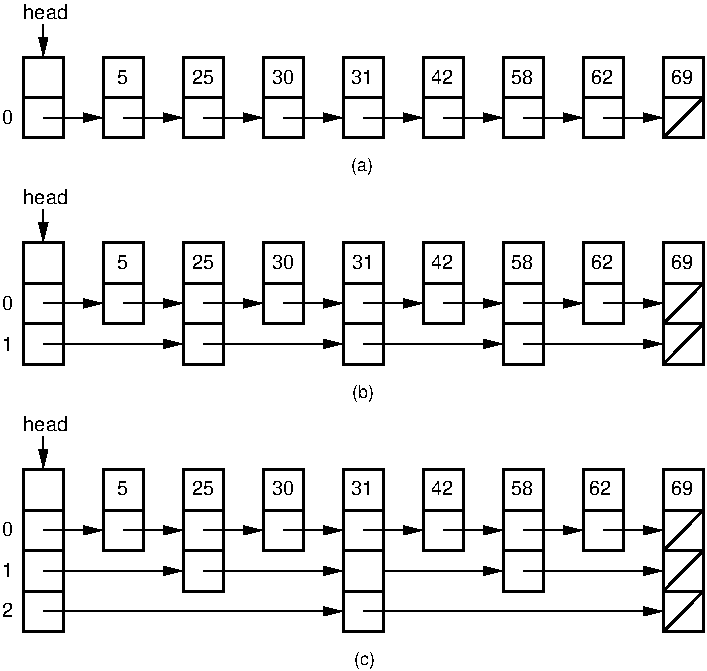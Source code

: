 #FIG 3.2
Portrait
Center
Inches
Letter  
100.00
Single
-2
1200 2
2 1 0 2 -1 -1 0 0 -1 0.000 0 0 7 0 0 2
	 900 1200 1200 1200
2 2 0 2 -1 -1 0 0 -1 0.000 0 0 7 0 0 5
	 1800 1500 1500 1500 1500 900 1800 900 1800 1500
2 1 0 2 -1 -1 0 0 -1 0.000 0 0 7 0 0 2
	 2100 1200 2400 1200
2 2 0 2 -1 -1 0 0 -1 0.000 0 0 7 0 0 5
	 3000 1500 2700 1500 2700 900 3000 900 3000 1500
2 1 0 2 -1 -1 0 0 -1 0.000 0 0 7 0 0 2
	 3300 1200 3600 1200
2 1 0 2 -1 -1 0 0 -1 0.000 0 0 7 0 0 2
	 3900 1200 4200 1200
2 2 0 2 -1 -1 0 0 -1 0.000 0 0 7 0 0 5
	 4200 1500 3900 1500 3900 900 4200 900 4200 1500
2 1 0 2 -1 -1 0 0 -1 0.000 0 0 7 0 0 2
	 4500 1200 4800 1200
2 2 0 2 -1 -1 0 0 -1 0.000 0 0 7 0 0 5
	 4800 1500 4500 1500 4500 900 4800 900 4800 1500
2 1 0 2 -1 -1 0 0 -1 0.000 0 0 7 0 0 2
	 5100 1200 5400 1200
2 2 0 2 -1 -1 0 0 -1 0.000 0 0 7 0 0 5
	 5400 1500 5100 1500 5100 900 5400 900 5400 1500
2 1 0 2 -1 -1 0 0 -1 0.000 0 0 7 0 0 2
	 5700 1200 6000 1200
2 1 0 2 -1 -1 0 0 -1 0.000 0 0 7 0 0 2
	 6000 1200 5700 1500
2 2 0 2 -1 -1 0 0 -1 0.000 0 0 7 0 0 5
	 6000 1500 5700 1500 5700 900 6000 900 6000 1500
2 1 0 1 -1 7 0 0 -1 0.000 0 0 7 1 0 2
	1 1 1.00 60.00 120.00
	 1050 650 1050 890
2 1 0 1 -1 7 0 0 -1 0.000 0 0 7 1 0 2
	1 1 1.00 60.00 120.00
	 1050 1350 1490 1350
2 1 0 1 -1 7 0 0 -1 0.000 0 0 7 1 0 2
	1 1 1.00 60.00 120.00
	 1650 1350 2090 1350
2 1 0 1 -1 7 0 0 -1 0.000 0 0 7 1 0 2
	1 1 1.00 60.00 120.00
	 2250 1350 2690 1350
2 1 0 1 -1 7 0 0 -1 0.000 0 0 7 1 0 2
	1 1 1.00 60.00 120.00
	 2850 1350 3290 1350
2 1 0 1 -1 7 0 0 -1 0.000 0 0 7 1 0 2
	1 1 1.00 60.00 120.00
	 3450 1350 3890 1350
2 1 0 1 -1 7 0 0 -1 0.000 0 0 7 1 0 2
	1 1 1.00 60.00 120.00
	 4050 1350 4490 1350
2 1 0 1 -1 7 0 0 -1 0.000 0 0 7 1 0 2
	1 1 1.00 60.00 120.00
	 4650 1350 5090 1350
2 1 0 1 -1 7 0 0 -1 0.000 0 0 7 1 0 2
	1 1 1.00 60.00 120.00
	 5250 1350 5690 1350
2 2 0 2 -1 -1 0 0 -1 0.000 0 0 7 0 0 5
	 3600 1500 3300 1500 3300 900 3600 900 3600 1500
2 2 0 2 -1 -1 0 0 -1 0.000 0 0 7 0 0 5
	 1800 2896 1500 2896 1500 2289 1800 2289 1800 2896
2 2 0 2 -1 -1 0 0 -1 0.000 0 0 7 0 0 5
	 2400 3200 2400 2896 2100 2896 2100 3200 2400 3200
2 1 0 2 -1 -1 0 0 -1 0.000 0 0 7 0 0 2
	 3300 2592 3600 2592
2 2 0 2 -1 -1 0 0 -1 0.000 0 0 7 0 0 5
	 3600 2896 3300 2896 3300 2289 3600 2289 3600 2896
2 1 0 2 -1 -1 0 0 -1 0.000 0 0 7 0 0 2
	 3900 2592 4200 2592
2 2 0 2 -1 -1 0 0 -1 0.000 0 0 7 0 0 5
	 4200 2896 3900 2896 3900 2289 4200 2289 4200 2896
2 1 0 2 -1 -1 0 0 -1 0.000 0 0 7 0 0 2
	 4500 2592 4800 2592
2 2 0 2 -1 -1 0 0 -1 0.000 0 0 7 0 0 5
	 4800 2896 4500 2896 4500 2289 4800 2289 4800 2896
2 2 0 2 -1 -1 0 0 -1 0.000 0 0 7 0 0 5
	 4800 3200 4800 2896 4500 2896 4500 3200 4800 3200
2 2 0 2 -1 -1 0 0 -1 0.000 0 0 7 0 0 5
	 5400 2896 5100 2896 5100 2289 5400 2289 5400 2896
2 1 0 2 -1 -1 0 0 -1 0.000 0 0 7 0 0 2
	 5100 2592 5400 2592
2 1 0 2 -1 -1 0 0 -1 0.000 0 0 7 0 0 2
	 5700 2592 6000 2592
2 1 0 2 -1 -1 0 0 -1 0.000 0 0 7 0 0 2
	 6000 2592 5700 2896
2 2 0 2 -1 -1 0 0 -1 0.000 0 0 7 0 0 5
	 6000 2896 5700 2896 5700 2289 6000 2289 6000 2896
2 1 0 2 -1 -1 0 0 -1 0.000 0 0 7 0 0 2
	 6000 2896 5700 3200
2 2 0 2 -1 -1 0 0 -1 0.000 0 0 7 0 0 5
	 6000 3200 6000 2896 5700 2896 5700 3200 6000 3200
2 1 0 1 -1 7 0 0 -1 0.000 0 0 7 1 0 2
	1 1 1.00 60.00 120.00
	 1050 2744 1490 2744
2 1 0 1 -1 7 0 0 -1 0.000 0 0 7 1 0 2
	1 1 1.00 60.00 120.00
	 1650 2744 2090 2744
2 1 0 1 -1 7 0 0 -1 0.000 0 0 7 1 0 2
	1 1 1.00 60.00 120.00
	 1050 3048 2090 3048
2 1 0 1 -1 7 0 0 -1 0.000 0 0 7 1 0 2
	1 1 1.00 60.00 120.00
	 2250 2744 2690 2744
2 1 0 1 -1 7 0 0 -1 0.000 0 0 7 1 0 2
	1 1 1.00 60.00 120.00
	 2250 3048 3290 3048
2 1 0 1 -1 7 0 0 -1 0.000 0 0 7 1 0 2
	1 1 1.00 60.00 120.00
	 2850 2744 3290 2744
2 1 0 1 -1 7 0 0 -1 0.000 0 0 7 1 0 2
	1 1 1.00 60.00 120.00
	 3450 2744 3890 2744
2 1 0 1 -1 7 0 0 -1 0.000 0 0 7 1 0 2
	1 1 1.00 60.00 120.00
	 3450 3048 4490 3048
2 1 0 1 -1 7 0 0 -1 0.000 0 0 7 1 0 2
	1 1 1.00 60.00 120.00
	 4050 2744 4490 2744
2 1 0 1 -1 7 0 0 -1 0.000 0 0 7 1 0 2
	1 1 1.00 60.00 120.00
	 4650 2744 5090 2744
2 1 0 1 -1 7 0 0 -1 0.000 0 0 7 1 0 2
	1 1 1.00 60.00 120.00
	 4650 3048 5690 3048
2 1 0 1 -1 7 0 0 -1 0.000 0 0 7 1 0 2
	1 1 1.00 60.00 120.00
	 5250 2744 5690 2744
2 2 0 2 -1 -1 0 0 -1 0.000 0 0 7 0 0 5
	 3000 2896 2700 2896 2700 2289 3000 2289 3000 2896
2 2 0 2 -1 -1 0 0 -1 0.000 0 0 7 0 0 5
	 3600 3200 3600 2896 3300 2896 3300 3200 3600 3200
2 1 0 2 -1 -1 0 0 -1 0.000 0 0 7 0 0 2
	 900 4294 1200 4294
2 2 0 2 -1 -1 0 0 -1 0.000 0 0 7 0 0 5
	 1200 5205 1200 4902 900 4902 900 5205 1200 5205
2 2 0 2 -1 -1 0 0 -1 0.000 0 0 7 0 0 5
	 1200 4902 1200 4598 900 4598 900 4902 1200 4902
2 2 0 2 -1 -1 0 0 -1 0.000 0 0 7 0 0 5
	 1800 4598 1500 4598 1500 3990 1800 3990 1800 4598
2 2 0 2 -1 -1 0 0 -1 0.000 0 0 7 0 0 5
	 2400 4598 2100 4598 2100 3990 2400 3990 2400 4598
2 1 0 2 -1 -1 0 0 -1 0.000 0 0 7 0 0 2
	 2100 4294 2400 4294
2 2 0 2 -1 -1 0 0 -1 0.000 0 0 7 0 0 5
	 2400 4902 2400 4598 2100 4598 2100 4902 2400 4902
2 2 0 2 -1 -1 0 0 -1 0.000 0 0 7 0 0 5
	 3000 4598 2700 4598 2700 3990 3000 3990 3000 4598
2 1 0 2 -1 -1 0 0 -1 0.000 0 0 7 0 0 2
	 2700 4294 3000 4294
2 1 0 2 -1 -1 0 0 -1 0.000 0 0 7 0 0 2
	 3300 4294 3600 4294
2 2 0 2 -1 -1 0 0 -1 0.000 0 0 7 0 0 5
	 3600 4902 3600 4598 3300 4598 3300 4902 3600 4902
2 2 0 2 -1 -1 0 0 -1 0.000 0 0 7 0 0 5
	 4200 4598 3900 4598 3900 3990 4200 3990 4200 4598
2 1 0 2 -1 -1 0 0 -1 0.000 0 0 7 0 0 2
	 3900 4294 4200 4294
2 1 0 2 -1 -1 0 0 -1 0.000 0 0 7 0 0 2
	 4500 4294 4800 4294
2 2 0 2 -1 -1 0 0 -1 0.000 0 0 7 0 0 5
	 4800 4598 4500 4598 4500 3990 4800 3990 4800 4598
2 2 0 2 -1 -1 0 0 -1 0.000 0 0 7 0 0 5
	 4800 4902 4800 4598 4500 4598 4500 4902 4800 4902
2 2 0 2 -1 -1 0 0 -1 0.000 0 0 7 0 0 5
	 5400 4598 5100 4598 5100 3990 5400 3990 5400 4598
2 1 0 2 -1 -1 0 0 -1 0.000 0 0 7 0 0 2
	 5100 4294 5400 4294
2 1 0 2 -1 -1 0 0 -1 0.000 0 0 7 0 0 2
	 5700 4294 6000 4294
2 1 0 2 -1 -1 0 0 -1 0.000 0 0 7 0 0 2
	 6000 4294 5700 4598
2 2 0 2 -1 -1 0 0 -1 0.000 0 0 7 0 0 5
	 6000 4598 5700 4598 5700 3990 6000 3990 6000 4598
2 1 0 2 -1 -1 0 0 -1 0.000 0 0 7 0 0 2
	 6000 4598 5700 4902
2 2 0 2 -1 -1 0 0 -1 0.000 0 0 7 0 0 5
	 6000 5205 6000 4902 5700 4902 5700 5205 6000 5205
2 1 0 2 -1 -1 0 0 -1 0.000 0 0 7 0 0 2
	 6000 4902 5700 5205
2 2 0 2 -1 -1 0 0 -1 0.000 0 0 7 0 0 5
	 6000 4902 6000 4598 5700 4598 5700 4902 6000 4902
2 1 0 1 -1 7 0 0 -1 0.000 0 0 7 1 0 2
	1 1 1.00 60.00 120.00
	 1050 3740 1050 3980
2 1 0 1 -1 7 0 0 -1 0.000 0 0 7 1 0 2
	1 1 1.00 60.00 120.00
	 1050 4446 1490 4446
2 1 0 1 -1 7 0 0 -1 0.000 0 0 7 1 0 2
	1 1 1.00 60.00 120.00
	 1650 4446 2090 4446
2 1 0 1 -1 7 0 0 -1 0.000 0 0 7 1 0 2
	1 1 1.00 60.00 120.00
	 2250 4446 2690 4446
2 1 0 1 -1 7 0 0 -1 0.000 0 0 7 1 0 2
	1 1 1.00 60.00 120.00
	 2250 4750 3290 4750
2 1 0 1 -1 7 0 0 -1 0.000 0 0 7 1 0 2
	1 1 1.00 60.00 120.00
	 2850 4446 3290 4446
2 1 0 1 -1 7 0 0 -1 0.000 0 0 7 1 0 2
	1 1 1.00 60.00 120.00
	 1050 5053 3290 5053
2 1 0 1 -1 7 0 0 -1 0.000 0 0 7 1 0 2
	1 1 1.00 60.00 120.00
	 3450 4446 3890 4446
2 1 0 1 -1 7 0 0 -1 0.000 0 0 7 1 0 2
	1 1 1.00 60.00 120.00
	 4050 4446 4490 4446
2 1 0 1 -1 7 0 0 -1 0.000 0 0 7 1 0 2
	1 1 1.00 60.00 120.00
	 3600 4750 4490 4750
2 1 0 1 -1 7 0 0 -1 0.000 0 0 7 1 0 2
	1 1 1.00 60.00 120.00
	 3450 5053 5690 5053
2 1 0 1 -1 7 0 0 -1 0.000 0 0 7 1 0 2
	1 1 1.00 60.00 120.00
	 4650 4750 5690 4750
2 1 0 1 -1 7 0 0 -1 0.000 0 0 7 1 0 2
	1 1 1.00 60.00 120.00
	 5250 4446 5690 4446
2 1 0 1 -1 7 0 0 -1 0.000 0 0 7 1 0 2
	1 1 1.00 60.00 120.00
	 4650 4446 5090 4446
2 2 0 2 -1 -1 0 0 -1 0.000 0 0 7 0 0 5
	 3600 4598 3300 4598 3300 3990 3600 3990 3600 4598
2 2 0 2 -1 -1 0 0 -1 0.000 0 0 7 0 0 5
	 3600 5205 3600 4902 3300 4902 3300 5205 3600 5205
2 1 0 2 -1 -1 0 0 -1 0.000 0 0 7 0 0 2
	 2700 2592 3000 2592
2 1 0 2 -1 -1 0 0 -1 0.000 0 0 7 0 0 2
	 1500 4294 1800 4294
2 1 0 2 -1 -1 0 0 -1 0.000 0 0 7 0 0 2
	 1500 1200 1800 1200
2 2 0 2 -1 -1 0 0 -1 0.000 0 0 7 0 0 5
	 2400 1500 2100 1500 2100 900 2400 900 2400 1500
2 1 0 2 -1 -1 0 0 -1 0.000 0 0 7 0 0 2
	 2100 2592 2400 2592
2 2 0 2 -1 -1 0 0 -1 0.000 0 0 7 0 0 5
	 2400 2896 2100 2896 2100 2289 2400 2289 2400 2896
2 1 0 2 -1 -1 0 0 -1 0.000 0 0 7 0 0 2
	 2700 1200 3000 1200
2 2 0 2 -1 -1 0 0 -1 0.000 0 0 7 0 0 5
	 1200 1500 900 1500 900 900 1200 900 1200 1500
2 1 0 2 -1 -1 0 0 -1 0.000 0 0 7 0 0 2
	 900 2592 1200 2592
2 2 0 2 -1 -1 0 0 -1 0.000 0 0 7 0 0 5
	 1200 4598 900 4598 900 3990 1200 3990 1200 4598
2 1 0 2 -1 -1 0 0 -1 0.000 0 0 7 0 0 2
	 1500 2592 1800 2592
2 2 0 2 -1 -1 0 0 -1 0.000 0 0 7 0 0 5
	 1200 2896 900 2896 900 2289 1200 2289 1200 2896
2 2 0 2 -1 -1 0 0 -1 0.000 0 0 7 0 0 5
	 1200 3200 1200 2896 900 2896 900 3200 1200 3200
2 1 0 1 -1 7 0 0 -1 0.000 0 0 7 1 0 2
	1 1 1.00 60.00 120.00
	 1050 2039 1050 2279
2 1 0 1 -1 7 0 0 -1 0.000 0 0 7 1 0 2
	1 1 1.00 60.00 120.00
	 1050 4750 2090 4750
4 0 -1 0 0 4 10 0.0000 2 120 330 900 610 head\001
4 0 -1 0 0 4 9 0.0000 2 105 150 3360 1750 (a)\001
4 0 -1 0 0 4 10 0.0000 2 120 90 740 3100 1\001
4 0 -1 0 0 4 10 0.0000 2 120 330 900 1999 head\001
4 0 -1 0 0 4 9 0.0000 2 120 165 3365 3450 (b)\001
4 0 -1 0 0 4 10 0.0000 2 120 90 740 4492 0\001
4 0 -1 0 0 4 10 0.0000 2 120 90 740 4795 1\001
4 0 -1 0 0 4 10 0.0000 2 120 90 740 5099 2\001
4 0 -1 0 0 4 10 0.0000 2 120 330 900 3700 head\001
4 0 -1 0 0 4 9 0.0000 2 105 150 3380 5455 (c)\001
4 0 -1 0 0 4 10 0.0000 2 120 90 740 1400 0\001
4 0 -1 0 0 4 10 0.0000 2 120 90 740 2796 0\001
4 0 -1 0 0 4 10 0.0000 2 120 180 2765 4183 30\001
4 0 -1 0 0 4 10 0.0000 2 120 180 4555 4183 58\001
4 0 -1 0 0 4 10 0.0000 2 120 180 3355 4183 31\001
4 0 -1 0 0 4 10 0.0000 2 120 180 3955 4183 42\001
4 0 -1 0 0 4 10 0.0000 2 120 180 5145 4183 62\001
4 0 -1 0 0 4 10 0.0000 2 120 180 2165 4183 25\001
4 0 -1 0 0 4 10 0.0000 2 120 180 2165 1095 25\001
4 0 -1 0 0 4 10 0.0000 2 120 180 2765 1095 30\001
4 0 -1 0 0 4 10 0.0000 2 120 180 4555 1095 58\001
4 0 -1 0 0 4 10 0.0000 2 120 180 5760 1095 69\001
4 0 -1 0 0 4 10 0.0000 2 120 180 3955 1095 42\001
4 0 -1 0 0 4 10 0.0000 2 120 180 5155 1095 62\001
4 0 -1 0 0 4 10 0.0000 2 120 90 1605 1095 5\001
4 0 -1 0 0 4 10 0.0000 2 120 90 1605 4183 5\001
4 0 -1 0 0 4 10 0.0000 2 120 180 2165 2487 25\001
4 0 -1 0 0 4 10 0.0000 2 120 180 4555 2487 58\001
4 0 -1 0 0 4 10 0.0000 2 120 180 3365 2487 31\001
4 0 -1 0 0 4 10 0.0000 2 120 180 5155 2487 62\001
4 0 -1 0 0 4 10 0.0000 2 120 180 2765 2487 30\001
4 0 -1 0 0 4 10 0.0000 2 120 90 1605 2487 5\001
4 0 -1 0 0 4 10 0.0000 2 120 180 3360 1095 31\001
4 0 -1 0 0 4 10 0.0000 2 120 180 3955 2487 42\001
4 0 -1 0 0 4 10 0.0000 2 120 180 5760 4183 69\001
4 0 -1 0 0 4 10 0.0000 2 120 180 5760 2487 69\001
